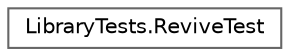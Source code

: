digraph "Graphical Class Hierarchy"
{
 // INTERACTIVE_SVG=YES
 // LATEX_PDF_SIZE
  bgcolor="transparent";
  edge [fontname=Helvetica,fontsize=10,labelfontname=Helvetica,labelfontsize=10];
  node [fontname=Helvetica,fontsize=10,shape=box,height=0.2,width=0.4];
  rankdir="LR";
  Node0 [id="Node000000",label="LibraryTests.ReviveTest",height=0.2,width=0.4,color="grey40", fillcolor="white", style="filled",URL="$classLibraryTests_1_1ReviveTest.html",tooltip="Test de la clase Revive"];
}
